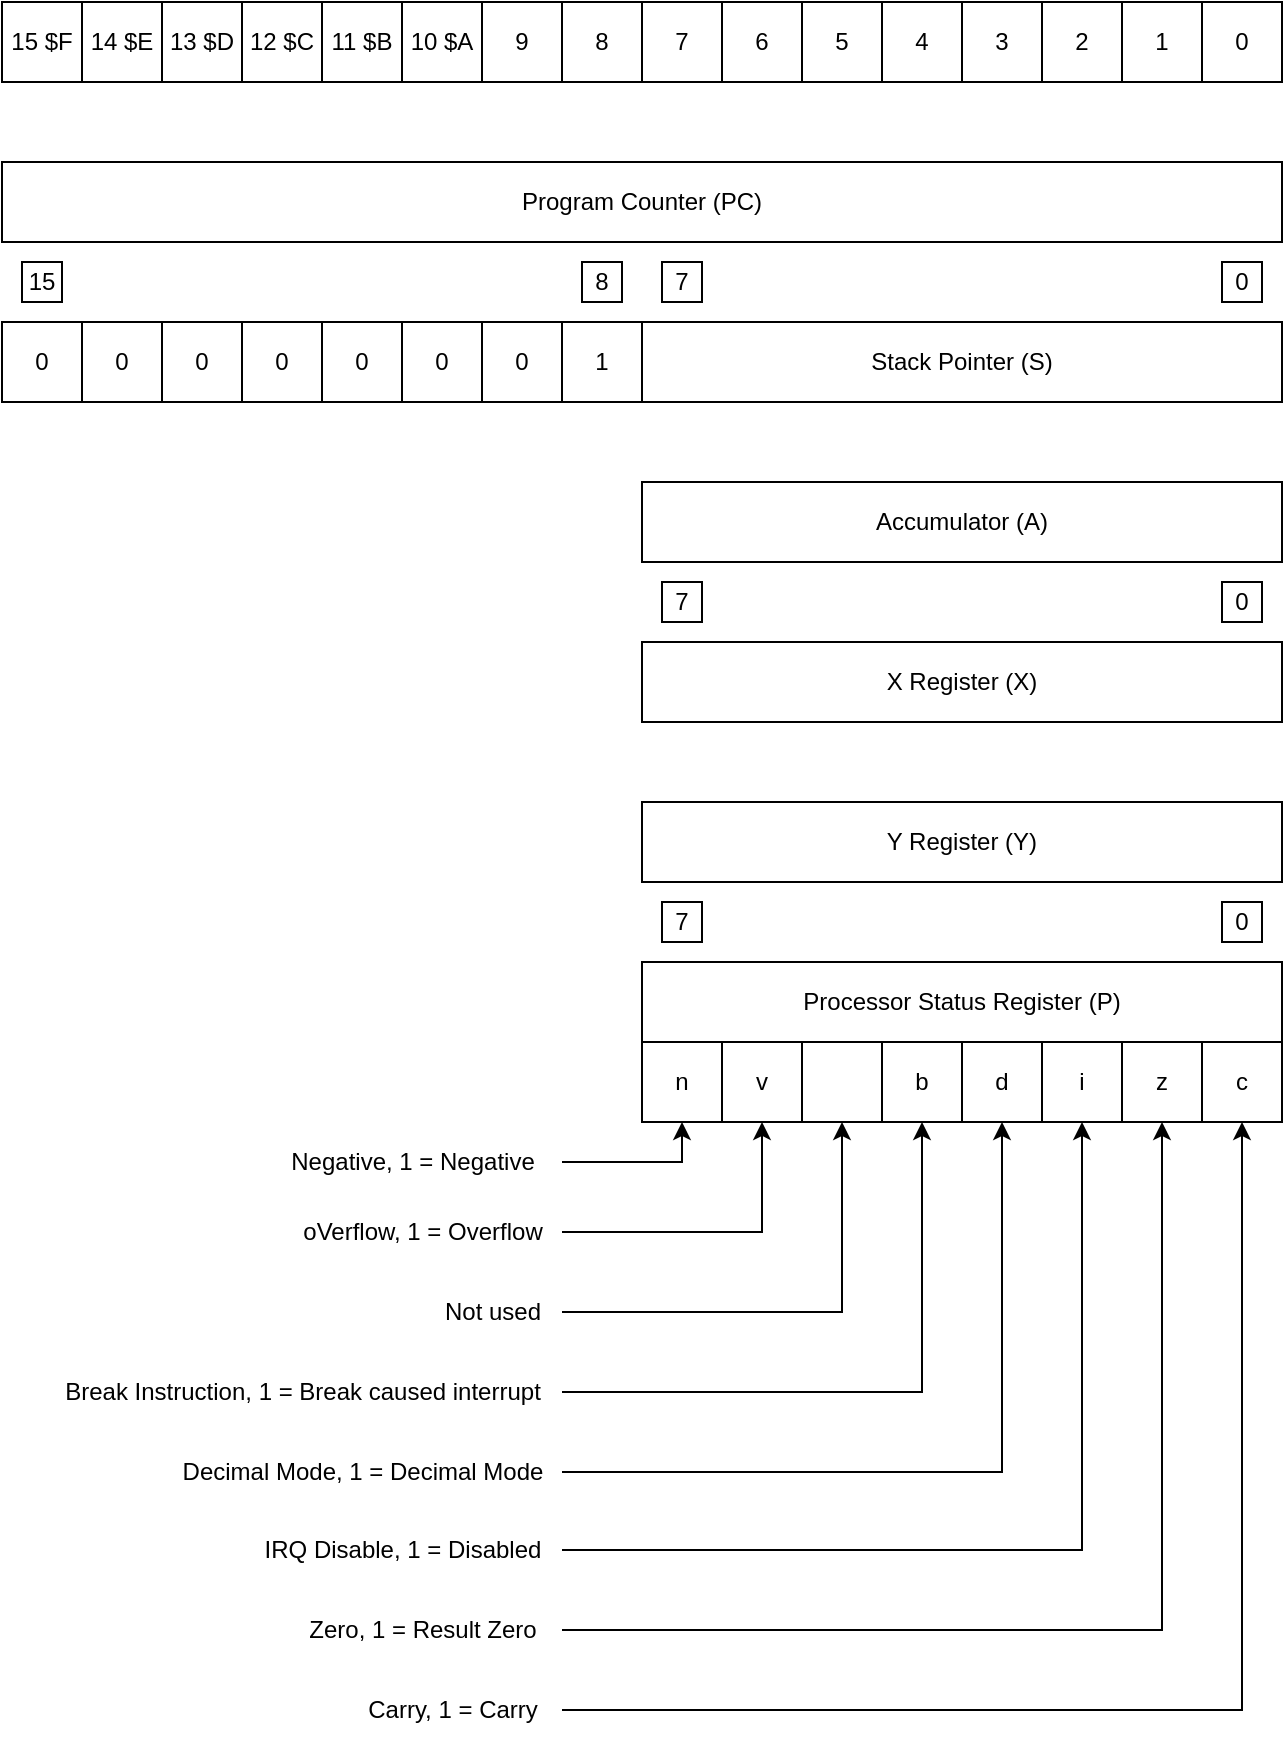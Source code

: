 <mxfile version="22.1.2" type="device">
  <diagram name="Page-1" id="KbGwZY0RIvblTyHpi4Cd">
    <mxGraphModel dx="799" dy="790" grid="1" gridSize="10" guides="1" tooltips="1" connect="1" arrows="1" fold="1" page="1" pageScale="1" pageWidth="827" pageHeight="1169" math="0" shadow="0">
      <root>
        <mxCell id="0" />
        <mxCell id="1" parent="0" />
        <mxCell id="8RRITULze0IoedIJ7CD1-1" value="Accumulator (A)" style="rounded=0;whiteSpace=wrap;html=1;" vertex="1" parent="1">
          <mxGeometry x="480" y="280" width="320" height="40" as="geometry" />
        </mxCell>
        <mxCell id="8RRITULze0IoedIJ7CD1-2" value="Program Counter (PC)" style="rounded=0;whiteSpace=wrap;html=1;" vertex="1" parent="1">
          <mxGeometry x="160" y="120" width="640" height="40" as="geometry" />
        </mxCell>
        <mxCell id="8RRITULze0IoedIJ7CD1-3" value="Stack Pointer (S)" style="rounded=0;whiteSpace=wrap;html=1;" vertex="1" parent="1">
          <mxGeometry x="480" y="200" width="320" height="40" as="geometry" />
        </mxCell>
        <mxCell id="8RRITULze0IoedIJ7CD1-4" value="1" style="rounded=0;whiteSpace=wrap;html=1;" vertex="1" parent="1">
          <mxGeometry x="440" y="200" width="40" height="40" as="geometry" />
        </mxCell>
        <mxCell id="8RRITULze0IoedIJ7CD1-5" value="0" style="rounded=0;whiteSpace=wrap;html=1;" vertex="1" parent="1">
          <mxGeometry x="400" y="200" width="40" height="40" as="geometry" />
        </mxCell>
        <mxCell id="8RRITULze0IoedIJ7CD1-6" value="0" style="rounded=0;whiteSpace=wrap;html=1;" vertex="1" parent="1">
          <mxGeometry x="360" y="200" width="40" height="40" as="geometry" />
        </mxCell>
        <mxCell id="8RRITULze0IoedIJ7CD1-7" value="0" style="rounded=0;whiteSpace=wrap;html=1;" vertex="1" parent="1">
          <mxGeometry x="320" y="200" width="40" height="40" as="geometry" />
        </mxCell>
        <mxCell id="8RRITULze0IoedIJ7CD1-8" value="0" style="rounded=0;whiteSpace=wrap;html=1;" vertex="1" parent="1">
          <mxGeometry x="280" y="200" width="40" height="40" as="geometry" />
        </mxCell>
        <mxCell id="8RRITULze0IoedIJ7CD1-9" value="0" style="rounded=0;whiteSpace=wrap;html=1;" vertex="1" parent="1">
          <mxGeometry x="240" y="200" width="40" height="40" as="geometry" />
        </mxCell>
        <mxCell id="8RRITULze0IoedIJ7CD1-10" value="0" style="rounded=0;whiteSpace=wrap;html=1;" vertex="1" parent="1">
          <mxGeometry x="200" y="200" width="40" height="40" as="geometry" />
        </mxCell>
        <mxCell id="8RRITULze0IoedIJ7CD1-11" value="0" style="rounded=0;whiteSpace=wrap;html=1;" vertex="1" parent="1">
          <mxGeometry x="160" y="200" width="40" height="40" as="geometry" />
        </mxCell>
        <mxCell id="8RRITULze0IoedIJ7CD1-12" value="0" style="rounded=0;whiteSpace=wrap;html=1;" vertex="1" parent="1">
          <mxGeometry x="760" y="40" width="40" height="40" as="geometry" />
        </mxCell>
        <mxCell id="8RRITULze0IoedIJ7CD1-13" value="1" style="rounded=0;whiteSpace=wrap;html=1;" vertex="1" parent="1">
          <mxGeometry x="720" y="40" width="40" height="40" as="geometry" />
        </mxCell>
        <mxCell id="8RRITULze0IoedIJ7CD1-14" value="2" style="rounded=0;whiteSpace=wrap;html=1;" vertex="1" parent="1">
          <mxGeometry x="680" y="40" width="40" height="40" as="geometry" />
        </mxCell>
        <mxCell id="8RRITULze0IoedIJ7CD1-15" value="3" style="rounded=0;whiteSpace=wrap;html=1;" vertex="1" parent="1">
          <mxGeometry x="640" y="40" width="40" height="40" as="geometry" />
        </mxCell>
        <mxCell id="8RRITULze0IoedIJ7CD1-16" value="4" style="rounded=0;whiteSpace=wrap;html=1;" vertex="1" parent="1">
          <mxGeometry x="600" y="40" width="40" height="40" as="geometry" />
        </mxCell>
        <mxCell id="8RRITULze0IoedIJ7CD1-17" value="5" style="rounded=0;whiteSpace=wrap;html=1;" vertex="1" parent="1">
          <mxGeometry x="560" y="40" width="40" height="40" as="geometry" />
        </mxCell>
        <mxCell id="8RRITULze0IoedIJ7CD1-18" value="6" style="rounded=0;whiteSpace=wrap;html=1;" vertex="1" parent="1">
          <mxGeometry x="520" y="40" width="40" height="40" as="geometry" />
        </mxCell>
        <mxCell id="8RRITULze0IoedIJ7CD1-19" value="7" style="rounded=0;whiteSpace=wrap;html=1;" vertex="1" parent="1">
          <mxGeometry x="480" y="40" width="40" height="40" as="geometry" />
        </mxCell>
        <mxCell id="8RRITULze0IoedIJ7CD1-20" value="8" style="rounded=0;whiteSpace=wrap;html=1;" vertex="1" parent="1">
          <mxGeometry x="440" y="40" width="40" height="40" as="geometry" />
        </mxCell>
        <mxCell id="8RRITULze0IoedIJ7CD1-21" value="9" style="rounded=0;whiteSpace=wrap;html=1;" vertex="1" parent="1">
          <mxGeometry x="400" y="40" width="40" height="40" as="geometry" />
        </mxCell>
        <mxCell id="8RRITULze0IoedIJ7CD1-22" value="10 $A" style="rounded=0;whiteSpace=wrap;html=1;" vertex="1" parent="1">
          <mxGeometry x="360" y="40" width="40" height="40" as="geometry" />
        </mxCell>
        <mxCell id="8RRITULze0IoedIJ7CD1-23" value="11 $B" style="rounded=0;whiteSpace=wrap;html=1;" vertex="1" parent="1">
          <mxGeometry x="320" y="40" width="40" height="40" as="geometry" />
        </mxCell>
        <mxCell id="8RRITULze0IoedIJ7CD1-24" value="12 $C" style="rounded=0;whiteSpace=wrap;html=1;" vertex="1" parent="1">
          <mxGeometry x="280" y="40" width="40" height="40" as="geometry" />
        </mxCell>
        <mxCell id="8RRITULze0IoedIJ7CD1-25" value="13 $D" style="rounded=0;whiteSpace=wrap;html=1;" vertex="1" parent="1">
          <mxGeometry x="240" y="40" width="40" height="40" as="geometry" />
        </mxCell>
        <mxCell id="8RRITULze0IoedIJ7CD1-26" value="14 $E" style="rounded=0;whiteSpace=wrap;html=1;" vertex="1" parent="1">
          <mxGeometry x="200" y="40" width="40" height="40" as="geometry" />
        </mxCell>
        <mxCell id="8RRITULze0IoedIJ7CD1-27" value="15 $F" style="rounded=0;whiteSpace=wrap;html=1;" vertex="1" parent="1">
          <mxGeometry x="160" y="40" width="40" height="40" as="geometry" />
        </mxCell>
        <mxCell id="8RRITULze0IoedIJ7CD1-28" value="X Register (X)" style="rounded=0;whiteSpace=wrap;html=1;" vertex="1" parent="1">
          <mxGeometry x="480" y="360" width="320" height="40" as="geometry" />
        </mxCell>
        <mxCell id="8RRITULze0IoedIJ7CD1-29" value="Y Register (Y)" style="rounded=0;whiteSpace=wrap;html=1;" vertex="1" parent="1">
          <mxGeometry x="480" y="440" width="320" height="40" as="geometry" />
        </mxCell>
        <mxCell id="8RRITULze0IoedIJ7CD1-30" value="Processor Status Register (P)" style="rounded=0;whiteSpace=wrap;html=1;" vertex="1" parent="1">
          <mxGeometry x="480" y="520" width="320" height="40" as="geometry" />
        </mxCell>
        <mxCell id="8RRITULze0IoedIJ7CD1-31" value="c" style="rounded=0;whiteSpace=wrap;html=1;" vertex="1" parent="1">
          <mxGeometry x="760" y="560" width="40" height="40" as="geometry" />
        </mxCell>
        <mxCell id="8RRITULze0IoedIJ7CD1-32" value="z" style="rounded=0;whiteSpace=wrap;html=1;" vertex="1" parent="1">
          <mxGeometry x="720" y="560" width="40" height="40" as="geometry" />
        </mxCell>
        <mxCell id="8RRITULze0IoedIJ7CD1-33" value="i" style="rounded=0;whiteSpace=wrap;html=1;" vertex="1" parent="1">
          <mxGeometry x="680" y="560" width="40" height="40" as="geometry" />
        </mxCell>
        <mxCell id="8RRITULze0IoedIJ7CD1-34" value="d" style="rounded=0;whiteSpace=wrap;html=1;" vertex="1" parent="1">
          <mxGeometry x="640" y="560" width="40" height="40" as="geometry" />
        </mxCell>
        <mxCell id="8RRITULze0IoedIJ7CD1-35" value="b" style="rounded=0;whiteSpace=wrap;html=1;" vertex="1" parent="1">
          <mxGeometry x="600" y="560" width="40" height="40" as="geometry" />
        </mxCell>
        <mxCell id="8RRITULze0IoedIJ7CD1-36" value="v" style="rounded=0;whiteSpace=wrap;html=1;verticalAlign=middle;" vertex="1" parent="1">
          <mxGeometry x="520" y="560" width="40" height="40" as="geometry" />
        </mxCell>
        <mxCell id="8RRITULze0IoedIJ7CD1-37" value="n" style="rounded=0;whiteSpace=wrap;html=1;" vertex="1" parent="1">
          <mxGeometry x="480" y="560" width="40" height="40" as="geometry" />
        </mxCell>
        <mxCell id="8RRITULze0IoedIJ7CD1-38" value="" style="rounded=0;whiteSpace=wrap;html=1;" vertex="1" parent="1">
          <mxGeometry x="560" y="560" width="40" height="40" as="geometry" />
        </mxCell>
        <mxCell id="8RRITULze0IoedIJ7CD1-40" value="" style="edgeStyle=orthogonalEdgeStyle;rounded=0;orthogonalLoop=1;jettySize=auto;html=1;entryX=0.5;entryY=1;entryDx=0;entryDy=0;" edge="1" parent="1" source="8RRITULze0IoedIJ7CD1-39" target="8RRITULze0IoedIJ7CD1-37">
          <mxGeometry relative="1" as="geometry" />
        </mxCell>
        <mxCell id="8RRITULze0IoedIJ7CD1-39" value="Negative, 1 = Negative" style="text;html=1;align=center;verticalAlign=middle;resizable=0;points=[];autosize=1;strokeColor=none;fillColor=none;" vertex="1" parent="1">
          <mxGeometry x="290" y="605" width="150" height="30" as="geometry" />
        </mxCell>
        <mxCell id="8RRITULze0IoedIJ7CD1-42" value="" style="edgeStyle=orthogonalEdgeStyle;rounded=0;orthogonalLoop=1;jettySize=auto;html=1;entryX=0.5;entryY=1;entryDx=0;entryDy=0;" edge="1" parent="1" source="8RRITULze0IoedIJ7CD1-41" target="8RRITULze0IoedIJ7CD1-36">
          <mxGeometry relative="1" as="geometry" />
        </mxCell>
        <mxCell id="8RRITULze0IoedIJ7CD1-41" value="oVerflow, 1 = Overflow" style="text;html=1;align=center;verticalAlign=middle;resizable=0;points=[];autosize=1;strokeColor=none;fillColor=none;" vertex="1" parent="1">
          <mxGeometry x="300" y="640" width="140" height="30" as="geometry" />
        </mxCell>
        <mxCell id="8RRITULze0IoedIJ7CD1-43" value="Not used" style="text;html=1;align=center;verticalAlign=middle;resizable=0;points=[];autosize=1;strokeColor=none;fillColor=none;" vertex="1" parent="1">
          <mxGeometry x="370" y="680" width="70" height="30" as="geometry" />
        </mxCell>
        <mxCell id="8RRITULze0IoedIJ7CD1-44" style="edgeStyle=orthogonalEdgeStyle;rounded=0;orthogonalLoop=1;jettySize=auto;html=1;entryX=0.5;entryY=1;entryDx=0;entryDy=0;" edge="1" parent="1" source="8RRITULze0IoedIJ7CD1-43" target="8RRITULze0IoedIJ7CD1-38">
          <mxGeometry relative="1" as="geometry" />
        </mxCell>
        <mxCell id="8RRITULze0IoedIJ7CD1-45" value="Break Instruction, 1 = Break caused interrupt" style="text;html=1;align=center;verticalAlign=middle;resizable=0;points=[];autosize=1;strokeColor=none;fillColor=none;" vertex="1" parent="1">
          <mxGeometry x="180" y="720" width="260" height="30" as="geometry" />
        </mxCell>
        <mxCell id="8RRITULze0IoedIJ7CD1-46" style="edgeStyle=orthogonalEdgeStyle;rounded=0;orthogonalLoop=1;jettySize=auto;html=1;entryX=0.5;entryY=1;entryDx=0;entryDy=0;" edge="1" parent="1" source="8RRITULze0IoedIJ7CD1-45" target="8RRITULze0IoedIJ7CD1-35">
          <mxGeometry relative="1" as="geometry">
            <mxPoint x="600" y="699" as="targetPoint" />
          </mxGeometry>
        </mxCell>
        <mxCell id="8RRITULze0IoedIJ7CD1-47" value="Decimal Mode, 1 = Decimal Mode" style="text;html=1;align=center;verticalAlign=middle;resizable=0;points=[];autosize=1;strokeColor=none;fillColor=none;" vertex="1" parent="1">
          <mxGeometry x="240" y="760" width="200" height="30" as="geometry" />
        </mxCell>
        <mxCell id="8RRITULze0IoedIJ7CD1-48" style="edgeStyle=orthogonalEdgeStyle;rounded=0;orthogonalLoop=1;jettySize=auto;html=1;entryX=0.5;entryY=1;entryDx=0;entryDy=0;" edge="1" parent="1" source="8RRITULze0IoedIJ7CD1-47" target="8RRITULze0IoedIJ7CD1-34">
          <mxGeometry relative="1" as="geometry" />
        </mxCell>
        <mxCell id="8RRITULze0IoedIJ7CD1-49" value="IRQ Disable, 1 = Disabled" style="text;html=1;align=center;verticalAlign=middle;resizable=0;points=[];autosize=1;strokeColor=none;fillColor=none;" vertex="1" parent="1">
          <mxGeometry x="280" y="799" width="160" height="30" as="geometry" />
        </mxCell>
        <mxCell id="8RRITULze0IoedIJ7CD1-50" style="edgeStyle=orthogonalEdgeStyle;rounded=0;orthogonalLoop=1;jettySize=auto;html=1;entryX=0.5;entryY=1;entryDx=0;entryDy=0;" edge="1" parent="1" source="8RRITULze0IoedIJ7CD1-49" target="8RRITULze0IoedIJ7CD1-33">
          <mxGeometry relative="1" as="geometry">
            <mxPoint x="680" y="779" as="targetPoint" />
          </mxGeometry>
        </mxCell>
        <mxCell id="8RRITULze0IoedIJ7CD1-51" value="Zero, 1 = Result Zero" style="text;html=1;align=center;verticalAlign=middle;resizable=0;points=[];autosize=1;strokeColor=none;fillColor=none;" vertex="1" parent="1">
          <mxGeometry x="300" y="839" width="140" height="30" as="geometry" />
        </mxCell>
        <mxCell id="8RRITULze0IoedIJ7CD1-52" style="edgeStyle=orthogonalEdgeStyle;rounded=0;orthogonalLoop=1;jettySize=auto;html=1;entryX=0.5;entryY=1;entryDx=0;entryDy=0;" edge="1" parent="1" source="8RRITULze0IoedIJ7CD1-51" target="8RRITULze0IoedIJ7CD1-32">
          <mxGeometry relative="1" as="geometry" />
        </mxCell>
        <mxCell id="8RRITULze0IoedIJ7CD1-53" value="Carry, 1 = Carry" style="text;html=1;align=center;verticalAlign=middle;resizable=0;points=[];autosize=1;strokeColor=none;fillColor=none;" vertex="1" parent="1">
          <mxGeometry x="330" y="879" width="110" height="30" as="geometry" />
        </mxCell>
        <mxCell id="8RRITULze0IoedIJ7CD1-54" style="edgeStyle=orthogonalEdgeStyle;rounded=0;orthogonalLoop=1;jettySize=auto;html=1;entryX=0.5;entryY=1;entryDx=0;entryDy=0;" edge="1" parent="1" source="8RRITULze0IoedIJ7CD1-53" target="8RRITULze0IoedIJ7CD1-31">
          <mxGeometry relative="1" as="geometry" />
        </mxCell>
        <mxCell id="8RRITULze0IoedIJ7CD1-55" value="0" style="rounded=0;whiteSpace=wrap;html=1;" vertex="1" parent="1">
          <mxGeometry x="770" y="170" width="20" height="20" as="geometry" />
        </mxCell>
        <mxCell id="8RRITULze0IoedIJ7CD1-56" value="7" style="rounded=0;whiteSpace=wrap;html=1;" vertex="1" parent="1">
          <mxGeometry x="490" y="170" width="20" height="20" as="geometry" />
        </mxCell>
        <mxCell id="8RRITULze0IoedIJ7CD1-57" value="8" style="rounded=0;whiteSpace=wrap;html=1;" vertex="1" parent="1">
          <mxGeometry x="450" y="170" width="20" height="20" as="geometry" />
        </mxCell>
        <mxCell id="8RRITULze0IoedIJ7CD1-58" value="15" style="rounded=0;whiteSpace=wrap;html=1;" vertex="1" parent="1">
          <mxGeometry x="170" y="170" width="20" height="20" as="geometry" />
        </mxCell>
        <mxCell id="8RRITULze0IoedIJ7CD1-59" value="0" style="rounded=0;whiteSpace=wrap;html=1;" vertex="1" parent="1">
          <mxGeometry x="770" y="330" width="20" height="20" as="geometry" />
        </mxCell>
        <mxCell id="8RRITULze0IoedIJ7CD1-60" value="7" style="rounded=0;whiteSpace=wrap;html=1;" vertex="1" parent="1">
          <mxGeometry x="490" y="330" width="20" height="20" as="geometry" />
        </mxCell>
        <mxCell id="8RRITULze0IoedIJ7CD1-61" value="0" style="rounded=0;whiteSpace=wrap;html=1;" vertex="1" parent="1">
          <mxGeometry x="770" y="490" width="20" height="20" as="geometry" />
        </mxCell>
        <mxCell id="8RRITULze0IoedIJ7CD1-62" value="7" style="rounded=0;whiteSpace=wrap;html=1;" vertex="1" parent="1">
          <mxGeometry x="490" y="490" width="20" height="20" as="geometry" />
        </mxCell>
      </root>
    </mxGraphModel>
  </diagram>
</mxfile>
